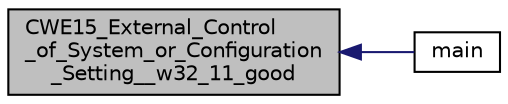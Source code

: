 digraph "CWE15_External_Control_of_System_or_Configuration_Setting__w32_11_good"
{
  edge [fontname="Helvetica",fontsize="10",labelfontname="Helvetica",labelfontsize="10"];
  node [fontname="Helvetica",fontsize="10",shape=record];
  rankdir="LR";
  Node64 [label="CWE15_External_Control\l_of_System_or_Configuration\l_Setting__w32_11_good",height=0.2,width=0.4,color="black", fillcolor="grey75", style="filled", fontcolor="black"];
  Node64 -> Node65 [dir="back",color="midnightblue",fontsize="10",style="solid",fontname="Helvetica"];
  Node65 [label="main",height=0.2,width=0.4,color="black", fillcolor="white", style="filled",URL="$main_8cpp.html#a0ddf1224851353fc92bfbff6f499fa97"];
}
